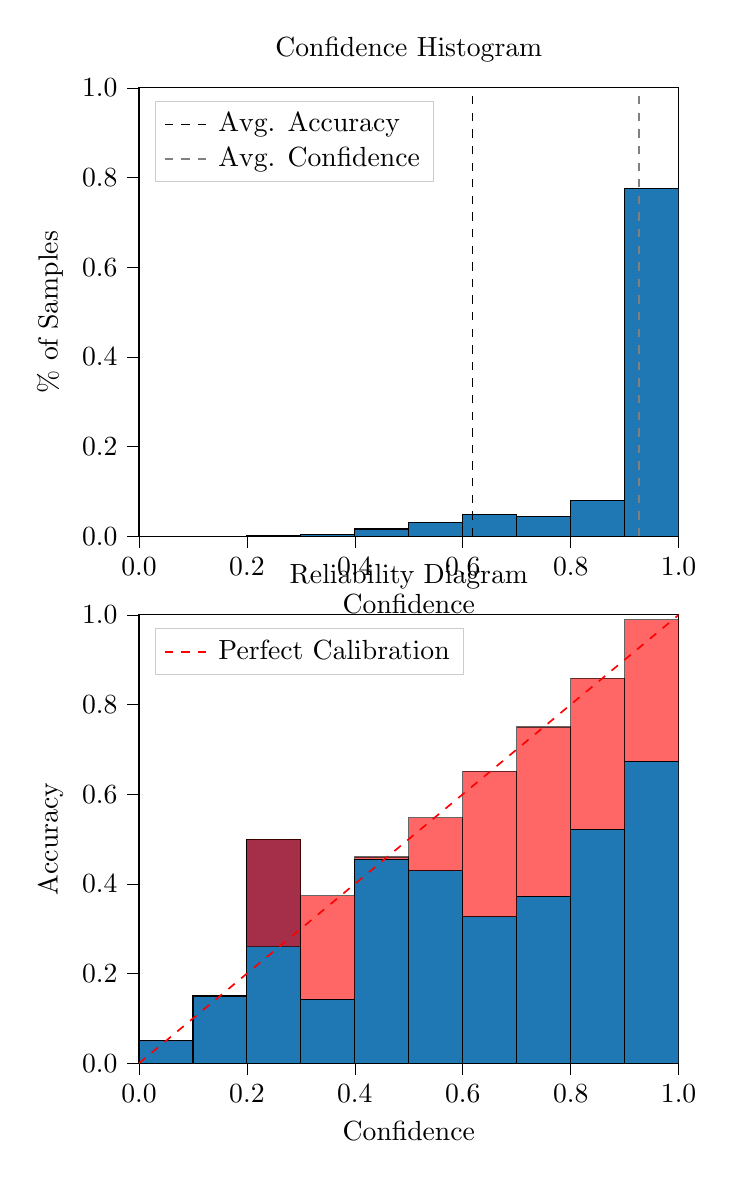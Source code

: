 % This file was created by tikzplotlib v0.9.8.
\begin{tikzpicture}

\definecolor{color0}{rgb}{0.122,0.467,0.706}

\begin{groupplot}[group style={group size=1 by 2}]
\nextgroupplot[
legend cell align={left},
legend style={
  fill opacity=0.8,
  draw opacity=1,
  text opacity=1,
  at={(0.03,0.97)},
  anchor=north west,
  draw=white!80!black
},
tick align=outside,
tick pos=left,
title={Confidence Histogram},
x grid style={white!69.02!black},
xlabel={Confidence},
xmin=0, xmax=1,
xtick style={color=black},
xtick={0,0.2,0.4,0.6,0.8,1},
xticklabels={0.0,0.2,0.4,0.6,0.8,1.0},
y grid style={white!69.02!black},
ylabel={\% of Samples},
ymin=0, ymax=1,
ytick style={color=black},
ytick={0,0.2,0.4,0.6,0.8,1},
yticklabels={0.0,0.2,0.4,0.6,0.8,1.0}
]
\draw[draw=black,fill=color0] (axis cs:-6.939e-18,0) rectangle (axis cs:0.1,0);
\draw[draw=black,fill=color0] (axis cs:0.1,0) rectangle (axis cs:0.2,0);
\draw[draw=black,fill=color0] (axis cs:0.2,0) rectangle (axis cs:0.3,0.001);
\draw[draw=black,fill=color0] (axis cs:0.3,0) rectangle (axis cs:0.4,0.003);
\draw[draw=black,fill=color0] (axis cs:0.4,0) rectangle (axis cs:0.5,0.016);
\draw[draw=black,fill=color0] (axis cs:0.5,0) rectangle (axis cs:0.6,0.031);
\draw[draw=black,fill=color0] (axis cs:0.6,0) rectangle (axis cs:0.7,0.049);
\draw[draw=black,fill=color0] (axis cs:0.7,0) rectangle (axis cs:0.8,0.043);
\draw[draw=black,fill=color0] (axis cs:0.8,0) rectangle (axis cs:0.9,0.08);
\draw[draw=black,fill=color0] (axis cs:0.9,0) rectangle (axis cs:1,0.776);
\addplot [semithick, black, dashed]
table {%
0.618 0
0.618 1
};
\addlegendentry{Avg. Accuracy}
\addplot [semithick, white!50.196!black, dashed]
table {%
0.926 0
0.926 1
};
\addlegendentry{Avg. Confidence}

\nextgroupplot[
legend cell align={left},
legend style={
  fill opacity=0.8,
  draw opacity=1,
  text opacity=1,
  at={(0.03,0.97)},
  anchor=north west,
  draw=white!80!black
},
tick align=outside,
tick pos=left,
title={Reliability Diagram},
x grid style={white!69.02!black},
xlabel={Confidence},
xmin=0, xmax=1,
xtick style={color=black},
xtick={0,0.2,0.4,0.6,0.8,1},
xticklabels={0.0,0.2,0.4,0.6,0.8,1.0},
y grid style={white!69.02!black},
ylabel={Accuracy},
ymin=0, ymax=1,
ytick style={color=black},
ytick={0,0.2,0.4,0.6,0.8,1},
yticklabels={0.0,0.2,0.4,0.6,0.8,1.0}
]
\draw[draw=black,fill=color0] (axis cs:-6.939e-18,0) rectangle (axis cs:0.1,0.05);
\draw[draw=black,fill=color0] (axis cs:0.1,0) rectangle (axis cs:0.2,0.15);
\draw[draw=black,fill=color0] (axis cs:0.2,0) rectangle (axis cs:0.3,0.5);
\draw[draw=black,fill=color0] (axis cs:0.3,0) rectangle (axis cs:0.4,0.143);
\draw[draw=black,fill=color0] (axis cs:0.4,0) rectangle (axis cs:0.5,0.455);
\draw[draw=black,fill=color0] (axis cs:0.5,0) rectangle (axis cs:0.6,0.429);
\draw[draw=black,fill=color0] (axis cs:0.6,0) rectangle (axis cs:0.7,0.327);
\draw[draw=black,fill=color0] (axis cs:0.7,0) rectangle (axis cs:0.8,0.372);
\draw[draw=black,fill=color0] (axis cs:0.8,0) rectangle (axis cs:0.9,0.522);
\draw[draw=black,fill=color0] (axis cs:0.9,0) rectangle (axis cs:1,0.674);
\draw[draw=black,fill=red,opacity=0.6] (axis cs:-6.939e-18,0.05) rectangle (axis cs:0.1,0.05);
\draw[draw=black,fill=red,opacity=0.6] (axis cs:0.1,0.15) rectangle (axis cs:0.2,0.15);
\draw[draw=black,fill=red,opacity=0.6] (axis cs:0.2,0.5) rectangle (axis cs:0.3,0.26);
\draw[draw=black,fill=red,opacity=0.6] (axis cs:0.3,0.143) rectangle (axis cs:0.4,0.374);
\draw[draw=black,fill=red,opacity=0.6] (axis cs:0.4,0.455) rectangle (axis cs:0.5,0.46);
\draw[draw=black,fill=red,opacity=0.6] (axis cs:0.5,0.429) rectangle (axis cs:0.6,0.548);
\draw[draw=black,fill=red,opacity=0.6] (axis cs:0.6,0.327) rectangle (axis cs:0.7,0.651);
\draw[draw=black,fill=red,opacity=0.6] (axis cs:0.7,0.372) rectangle (axis cs:0.8,0.75);
\draw[draw=black,fill=red,opacity=0.6] (axis cs:0.8,0.522) rectangle (axis cs:0.9,0.859);
\draw[draw=black,fill=red,opacity=0.6] (axis cs:0.9,0.674) rectangle (axis cs:1,0.989);
\addplot [semithick, red, dashed]
table {%
0 0
1 1
};
\addlegendentry{Perfect Calibration}
\end{groupplot}

\end{tikzpicture}
